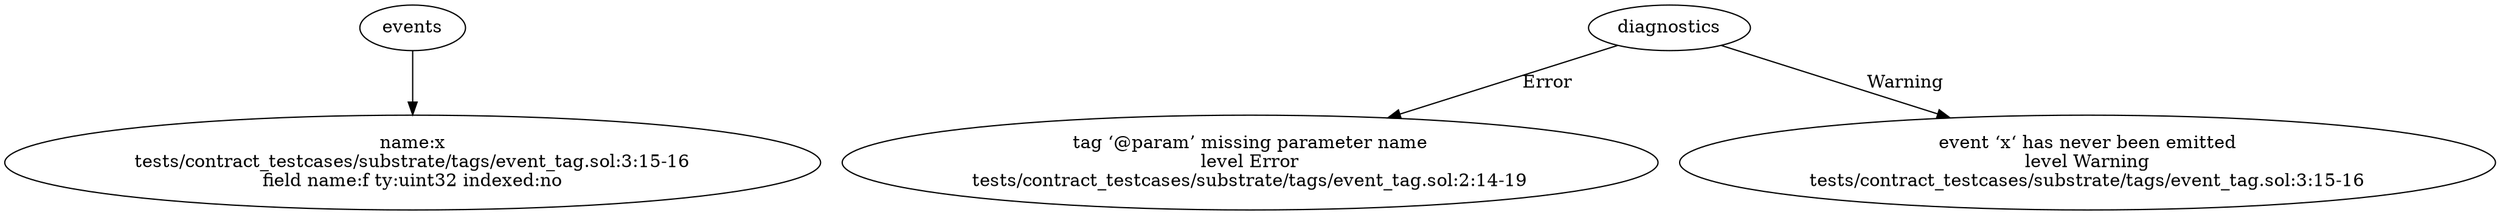 strict digraph "tests/contract_testcases/substrate/tags/event_tag.sol" {
	x [label="name:x\ntests/contract_testcases/substrate/tags/event_tag.sol:3:15-16\nfield name:f ty:uint32 indexed:no"]
	diagnostic [label="tag ‘@param’ missing parameter name\nlevel Error\ntests/contract_testcases/substrate/tags/event_tag.sol:2:14-19"]
	diagnostic_6 [label="event ‘x‘ has never been emitted\nlevel Warning\ntests/contract_testcases/substrate/tags/event_tag.sol:3:15-16"]
	events -> x
	diagnostics -> diagnostic [label="Error"]
	diagnostics -> diagnostic_6 [label="Warning"]
}

